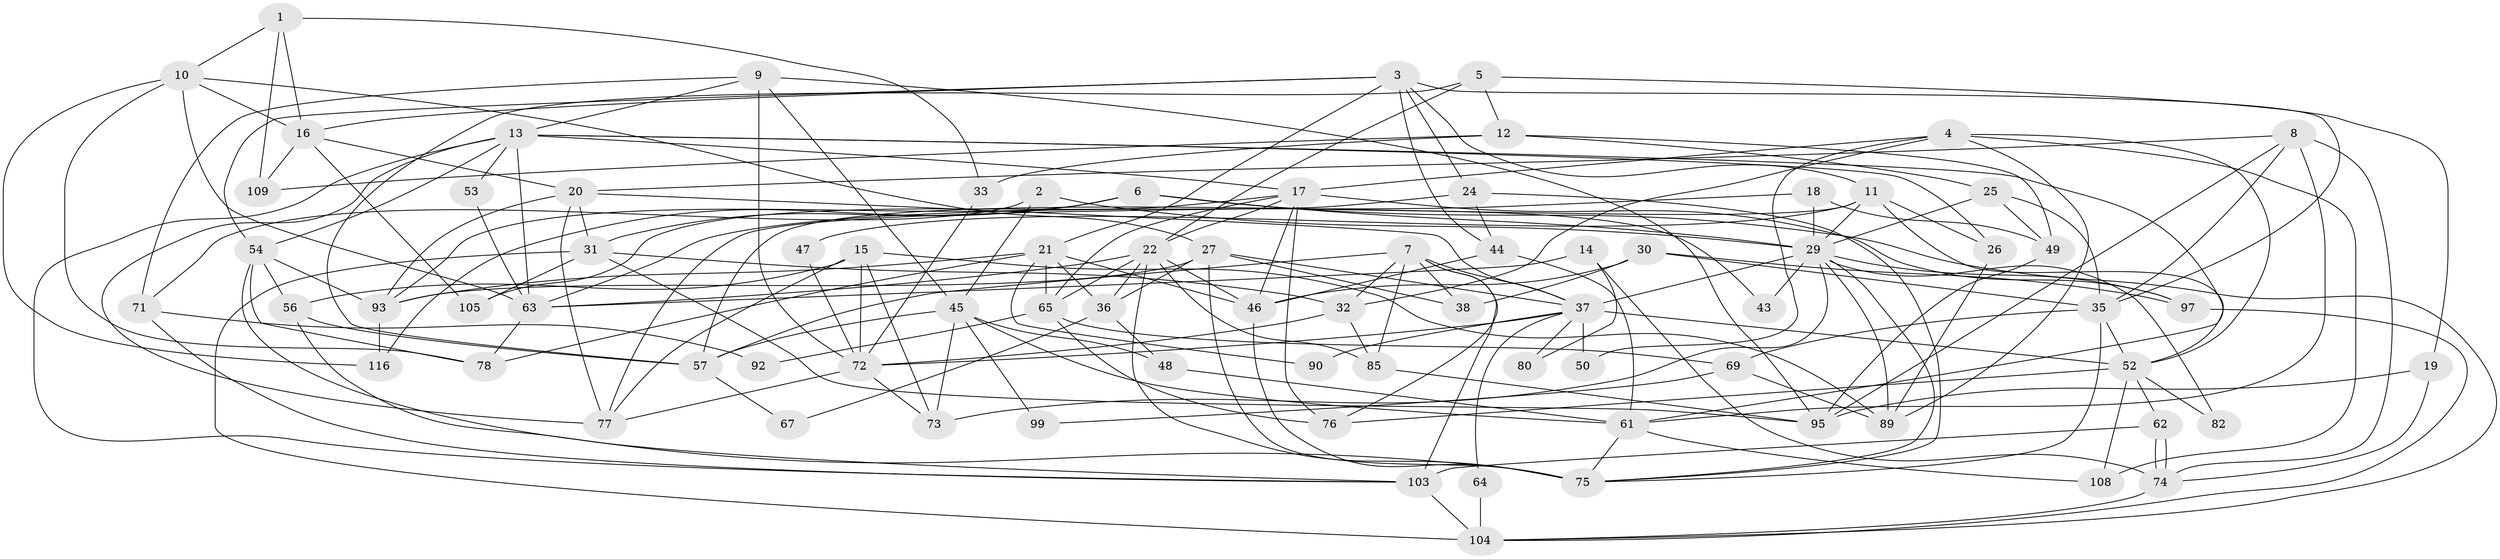 // Generated by graph-tools (version 1.1) at 2025/52/02/27/25 19:52:06]
// undirected, 79 vertices, 192 edges
graph export_dot {
graph [start="1"]
  node [color=gray90,style=filled];
  1;
  2;
  3 [super="+40"];
  4 [super="+34"];
  5;
  6 [super="+114"];
  7 [super="+58"];
  8 [super="+41"];
  9;
  10 [super="+70"];
  11 [super="+101"];
  12 [super="+113"];
  13 [super="+28"];
  14;
  15 [super="+107"];
  16 [super="+59"];
  17 [super="+66"];
  18;
  19 [super="+84"];
  20 [super="+55"];
  21 [super="+23"];
  22 [super="+42"];
  24;
  25 [super="+102"];
  26;
  27 [super="+39"];
  29 [super="+68"];
  30;
  31 [super="+117"];
  32 [super="+81"];
  33;
  35;
  36 [super="+96"];
  37 [super="+60"];
  38 [super="+86"];
  43;
  44 [super="+51"];
  45 [super="+91"];
  46 [super="+83"];
  47;
  48;
  49;
  50;
  52 [super="+87"];
  53;
  54 [super="+112"];
  56;
  57 [super="+106"];
  61 [super="+79"];
  62 [super="+88"];
  63 [super="+98"];
  64;
  65;
  67;
  69;
  71;
  72 [super="+111"];
  73;
  74 [super="+100"];
  75 [super="+94"];
  76;
  77;
  78;
  80;
  82;
  85;
  89;
  90;
  92;
  93;
  95;
  97;
  99;
  103 [super="+110"];
  104 [super="+115"];
  105;
  108;
  109;
  116;
  1 -- 16;
  1 -- 33;
  1 -- 10;
  1 -- 109;
  2 -- 45;
  2 -- 71;
  2 -- 29;
  3 -- 21;
  3 -- 35;
  3 -- 24;
  3 -- 16;
  3 -- 54;
  3 -- 11;
  3 -- 44;
  4 -- 52;
  4 -- 32;
  4 -- 50;
  4 -- 17;
  4 -- 108;
  4 -- 89;
  5 -- 22;
  5 -- 12;
  5 -- 57;
  5 -- 19;
  6 -- 104;
  6 -- 29;
  6 -- 43;
  6 -- 116;
  6 -- 93;
  6 -- 31;
  7 -- 85;
  7 -- 57;
  7 -- 38;
  7 -- 32;
  7 -- 103;
  7 -- 76;
  7 -- 37;
  8 -- 95;
  8 -- 61;
  8 -- 74;
  8 -- 35;
  8 -- 20;
  9 -- 45;
  9 -- 71;
  9 -- 95;
  9 -- 72;
  9 -- 13;
  10 -- 78;
  10 -- 16;
  10 -- 116;
  10 -- 63;
  10 -- 27;
  11 -- 26;
  11 -- 57;
  11 -- 29 [weight=2];
  11 -- 52;
  11 -- 47;
  12 -- 49;
  12 -- 33;
  12 -- 25;
  12 -- 109;
  13 -- 77;
  13 -- 17;
  13 -- 53;
  13 -- 63;
  13 -- 103;
  13 -- 61;
  13 -- 54;
  13 -- 26;
  14 -- 80;
  14 -- 63;
  14 -- 74;
  15 -- 77;
  15 -- 72;
  15 -- 56;
  15 -- 73;
  15 -- 89;
  16 -- 109;
  16 -- 105;
  16 -- 20;
  17 -- 76;
  17 -- 65;
  17 -- 97;
  17 -- 105;
  17 -- 46;
  17 -- 22;
  18 -- 29;
  18 -- 49;
  18 -- 63;
  19 -- 95;
  19 -- 74;
  20 -- 93;
  20 -- 77;
  20 -- 31;
  20 -- 37;
  21 -- 93;
  21 -- 78;
  21 -- 65;
  21 -- 90;
  21 -- 36;
  21 -- 46;
  22 -- 85;
  22 -- 46;
  22 -- 65;
  22 -- 63;
  22 -- 75;
  22 -- 36;
  24 -- 44;
  24 -- 77;
  24 -- 75;
  25 -- 29;
  25 -- 49;
  25 -- 35;
  26 -- 89;
  27 -- 38;
  27 -- 75;
  27 -- 36;
  27 -- 93;
  27 -- 37;
  29 -- 73;
  29 -- 97;
  29 -- 43;
  29 -- 75;
  29 -- 82;
  29 -- 89;
  29 -- 37;
  30 -- 35;
  30 -- 97;
  30 -- 38;
  30 -- 46;
  31 -- 105;
  31 -- 95;
  31 -- 32;
  31 -- 104;
  32 -- 72;
  32 -- 85;
  33 -- 72;
  35 -- 75;
  35 -- 52;
  35 -- 69;
  36 -- 48 [weight=2];
  36 -- 67;
  37 -- 64;
  37 -- 80;
  37 -- 52;
  37 -- 50;
  37 -- 72;
  37 -- 90;
  44 -- 61 [weight=2];
  44 -- 46;
  45 -- 73;
  45 -- 57;
  45 -- 99;
  45 -- 48;
  45 -- 61;
  46 -- 75;
  47 -- 72;
  48 -- 61;
  49 -- 95;
  52 -- 82;
  52 -- 108;
  52 -- 76;
  52 -- 62;
  53 -- 63;
  54 -- 93;
  54 -- 56;
  54 -- 75;
  54 -- 78;
  56 -- 103;
  56 -- 57;
  57 -- 67;
  61 -- 75;
  61 -- 108;
  62 -- 74;
  62 -- 74;
  62 -- 103;
  63 -- 78;
  64 -- 104;
  65 -- 69;
  65 -- 76;
  65 -- 92;
  69 -- 89;
  69 -- 99;
  71 -- 92;
  71 -- 103;
  72 -- 73;
  72 -- 77;
  74 -- 104;
  85 -- 95;
  93 -- 116;
  97 -- 104;
  103 -- 104 [weight=2];
}
